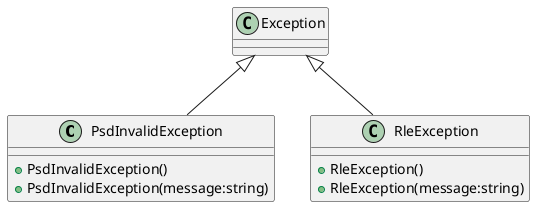 @startuml
class PsdInvalidException {
    + PsdInvalidException()
    + PsdInvalidException(message:string)
}
class RleException {
    + RleException()
    + RleException(message:string)
}
Exception <|-- PsdInvalidException
Exception <|-- RleException
@enduml
